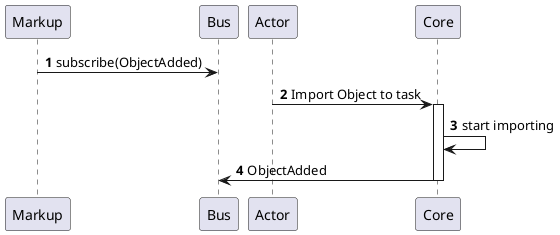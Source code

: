 @startuml

autonumber
Markup -> Bus: subscribe(ObjectAdded)
Actor -> Core: Import Object to task
activate Core
Core -> Core: start importing
Core -> Bus: ObjectAdded
deactivate Core

@enduml
